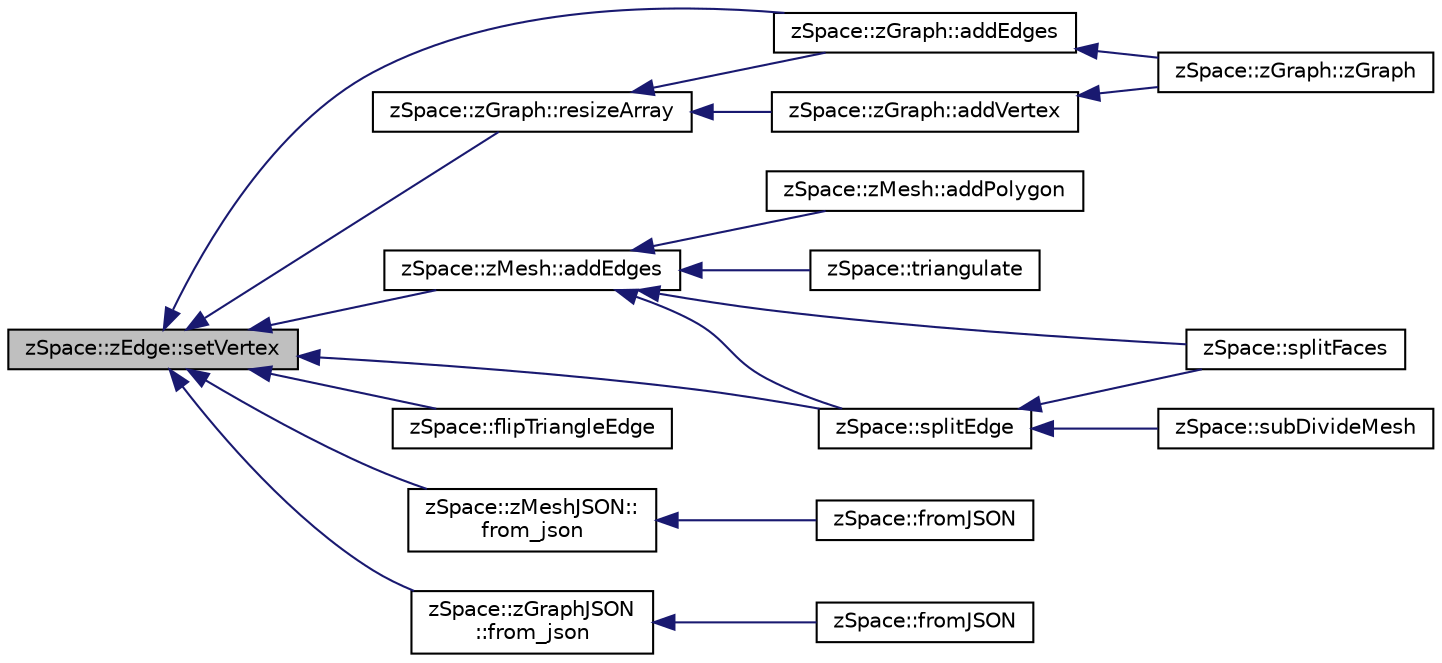 digraph "zSpace::zEdge::setVertex"
{
  edge [fontname="Helvetica",fontsize="10",labelfontname="Helvetica",labelfontsize="10"];
  node [fontname="Helvetica",fontsize="10",shape=record];
  rankdir="LR";
  Node378 [label="zSpace::zEdge::setVertex",height=0.2,width=0.4,color="black", fillcolor="grey75", style="filled", fontcolor="black"];
  Node378 -> Node379 [dir="back",color="midnightblue",fontsize="10",style="solid",fontname="Helvetica"];
  Node379 [label="zSpace::zGraph::addEdges",height=0.2,width=0.4,color="black", fillcolor="white", style="filled",URL="$classz_space_1_1z_graph.html#a821941b26e312ab5015ae34fecbd43b3",tooltip="This method adds an edge and its symmetry edge to the edges array. "];
  Node379 -> Node380 [dir="back",color="midnightblue",fontsize="10",style="solid",fontname="Helvetica"];
  Node380 [label="zSpace::zGraph::zGraph",height=0.2,width=0.4,color="black", fillcolor="white", style="filled",URL="$classz_space_1_1z_graph.html#a7a53b68f1efa596293b85259464cf3ff",tooltip="Overloaded constructor. "];
  Node378 -> Node381 [dir="back",color="midnightblue",fontsize="10",style="solid",fontname="Helvetica"];
  Node381 [label="zSpace::zGraph::resizeArray",height=0.2,width=0.4,color="black", fillcolor="white", style="filled",URL="$classz_space_1_1z_graph.html#a8b28611b85ceff8555b9230e3af6f47a",tooltip="This method resizes the array connected with the input type to the specified newSize. "];
  Node381 -> Node382 [dir="back",color="midnightblue",fontsize="10",style="solid",fontname="Helvetica"];
  Node382 [label="zSpace::zGraph::addVertex",height=0.2,width=0.4,color="black", fillcolor="white", style="filled",URL="$classz_space_1_1z_graph.html#acf5cd0b78050f671984cfc4341de8b32",tooltip="This method adds a vertex to the vertices array. "];
  Node382 -> Node380 [dir="back",color="midnightblue",fontsize="10",style="solid",fontname="Helvetica"];
  Node381 -> Node379 [dir="back",color="midnightblue",fontsize="10",style="solid",fontname="Helvetica"];
  Node378 -> Node383 [dir="back",color="midnightblue",fontsize="10",style="solid",fontname="Helvetica"];
  Node383 [label="zSpace::zMesh::addEdges",height=0.2,width=0.4,color="black", fillcolor="white", style="filled",URL="$classz_space_1_1z_mesh.html#ad1defab345c4b6e08269afd38c1b4db3",tooltip="This method adds an edge and its symmetry edge to the edges array. "];
  Node383 -> Node384 [dir="back",color="midnightblue",fontsize="10",style="solid",fontname="Helvetica"];
  Node384 [label="zSpace::zMesh::addPolygon",height=0.2,width=0.4,color="black", fillcolor="white", style="filled",URL="$classz_space_1_1z_mesh.html#ada4fb88bb2402a06f75d730e23597407",tooltip="This method adds a face to the faces array and updates the pointers of vertices, edges and polygons o..."];
  Node383 -> Node385 [dir="back",color="midnightblue",fontsize="10",style="solid",fontname="Helvetica"];
  Node385 [label="zSpace::triangulate",height=0.2,width=0.4,color="black", fillcolor="white", style="filled",URL="$group__z_mesh_modifiers.html#ga75ee8f140a3311506a932b866523a1de",tooltip="This method triangulates the input mesh. "];
  Node383 -> Node386 [dir="back",color="midnightblue",fontsize="10",style="solid",fontname="Helvetica"];
  Node386 [label="zSpace::splitEdge",height=0.2,width=0.4,color="black", fillcolor="white", style="filled",URL="$group__z_mesh_modifiers.html#ga2259376b4c9c7cebc97c491574a47e24",tooltip="This method splits an edge and inserts a vertex along the edge at the input factor. "];
  Node386 -> Node387 [dir="back",color="midnightblue",fontsize="10",style="solid",fontname="Helvetica"];
  Node387 [label="zSpace::splitFaces",height=0.2,width=0.4,color="black", fillcolor="white", style="filled",URL="$group__z_mesh_modifiers.html#gaeda022d590a10b38c94e75bc0e278d80",tooltip="This method splits a set of edges and faces of a mesh in a continuous manner. "];
  Node386 -> Node388 [dir="back",color="midnightblue",fontsize="10",style="solid",fontname="Helvetica"];
  Node388 [label="zSpace::subDivideMesh",height=0.2,width=0.4,color="black", fillcolor="white", style="filled",URL="$group__z_mesh_modifiers.html#gaaa9902fbf3ac2600afbf54335c286760",tooltip="This method subdivides all the faces and edges of the mesh. "];
  Node383 -> Node387 [dir="back",color="midnightblue",fontsize="10",style="solid",fontname="Helvetica"];
  Node378 -> Node386 [dir="back",color="midnightblue",fontsize="10",style="solid",fontname="Helvetica"];
  Node378 -> Node389 [dir="back",color="midnightblue",fontsize="10",style="solid",fontname="Helvetica"];
  Node389 [label="zSpace::flipTriangleEdge",height=0.2,width=0.4,color="black", fillcolor="white", style="filled",URL="$group__z_mesh_modifiers.html#ga23b04bfa34f16159cbc2b1c5e1116f39",tooltip="This method flips the edge shared bettwen two rainglua faces. "];
  Node378 -> Node390 [dir="back",color="midnightblue",fontsize="10",style="solid",fontname="Helvetica"];
  Node390 [label="zSpace::zMeshJSON::\lfrom_json",height=0.2,width=0.4,color="black", fillcolor="white", style="filled",URL="$classz_space_1_1z_mesh_j_s_o_n.html#a50e0cbaadd094cf4f26179cdf23b9464",tooltip="This method creates the HE data structure from JSON file using JSON Modern Library. "];
  Node390 -> Node391 [dir="back",color="midnightblue",fontsize="10",style="solid",fontname="Helvetica"];
  Node391 [label="zSpace::fromJSON",height=0.2,width=0.4,color="black", fillcolor="white", style="filled",URL="$group__z_i_o___mesh.html#gad2f07c6da97272b61502c6fab57d83b0",tooltip="This method imports zMesh from a JSON file format using JSON Modern Library. "];
  Node378 -> Node392 [dir="back",color="midnightblue",fontsize="10",style="solid",fontname="Helvetica"];
  Node392 [label="zSpace::zGraphJSON\l::from_json",height=0.2,width=0.4,color="black", fillcolor="white", style="filled",URL="$classz_space_1_1z_graph_j_s_o_n.html#ad6e1e17a5c3bd52b4433439f13a4b3a4",tooltip="This method creates the zGraph from JSON file using JSON Modern Library. "];
  Node392 -> Node393 [dir="back",color="midnightblue",fontsize="10",style="solid",fontname="Helvetica"];
  Node393 [label="zSpace::fromJSON",height=0.2,width=0.4,color="black", fillcolor="white", style="filled",URL="$group__z_i_o___graph.html#ga72f18c5d3de0d92bea72ed214d7ba159",tooltip="This method imports zGraph from a JSON file format using JSON Modern Library. "];
}
